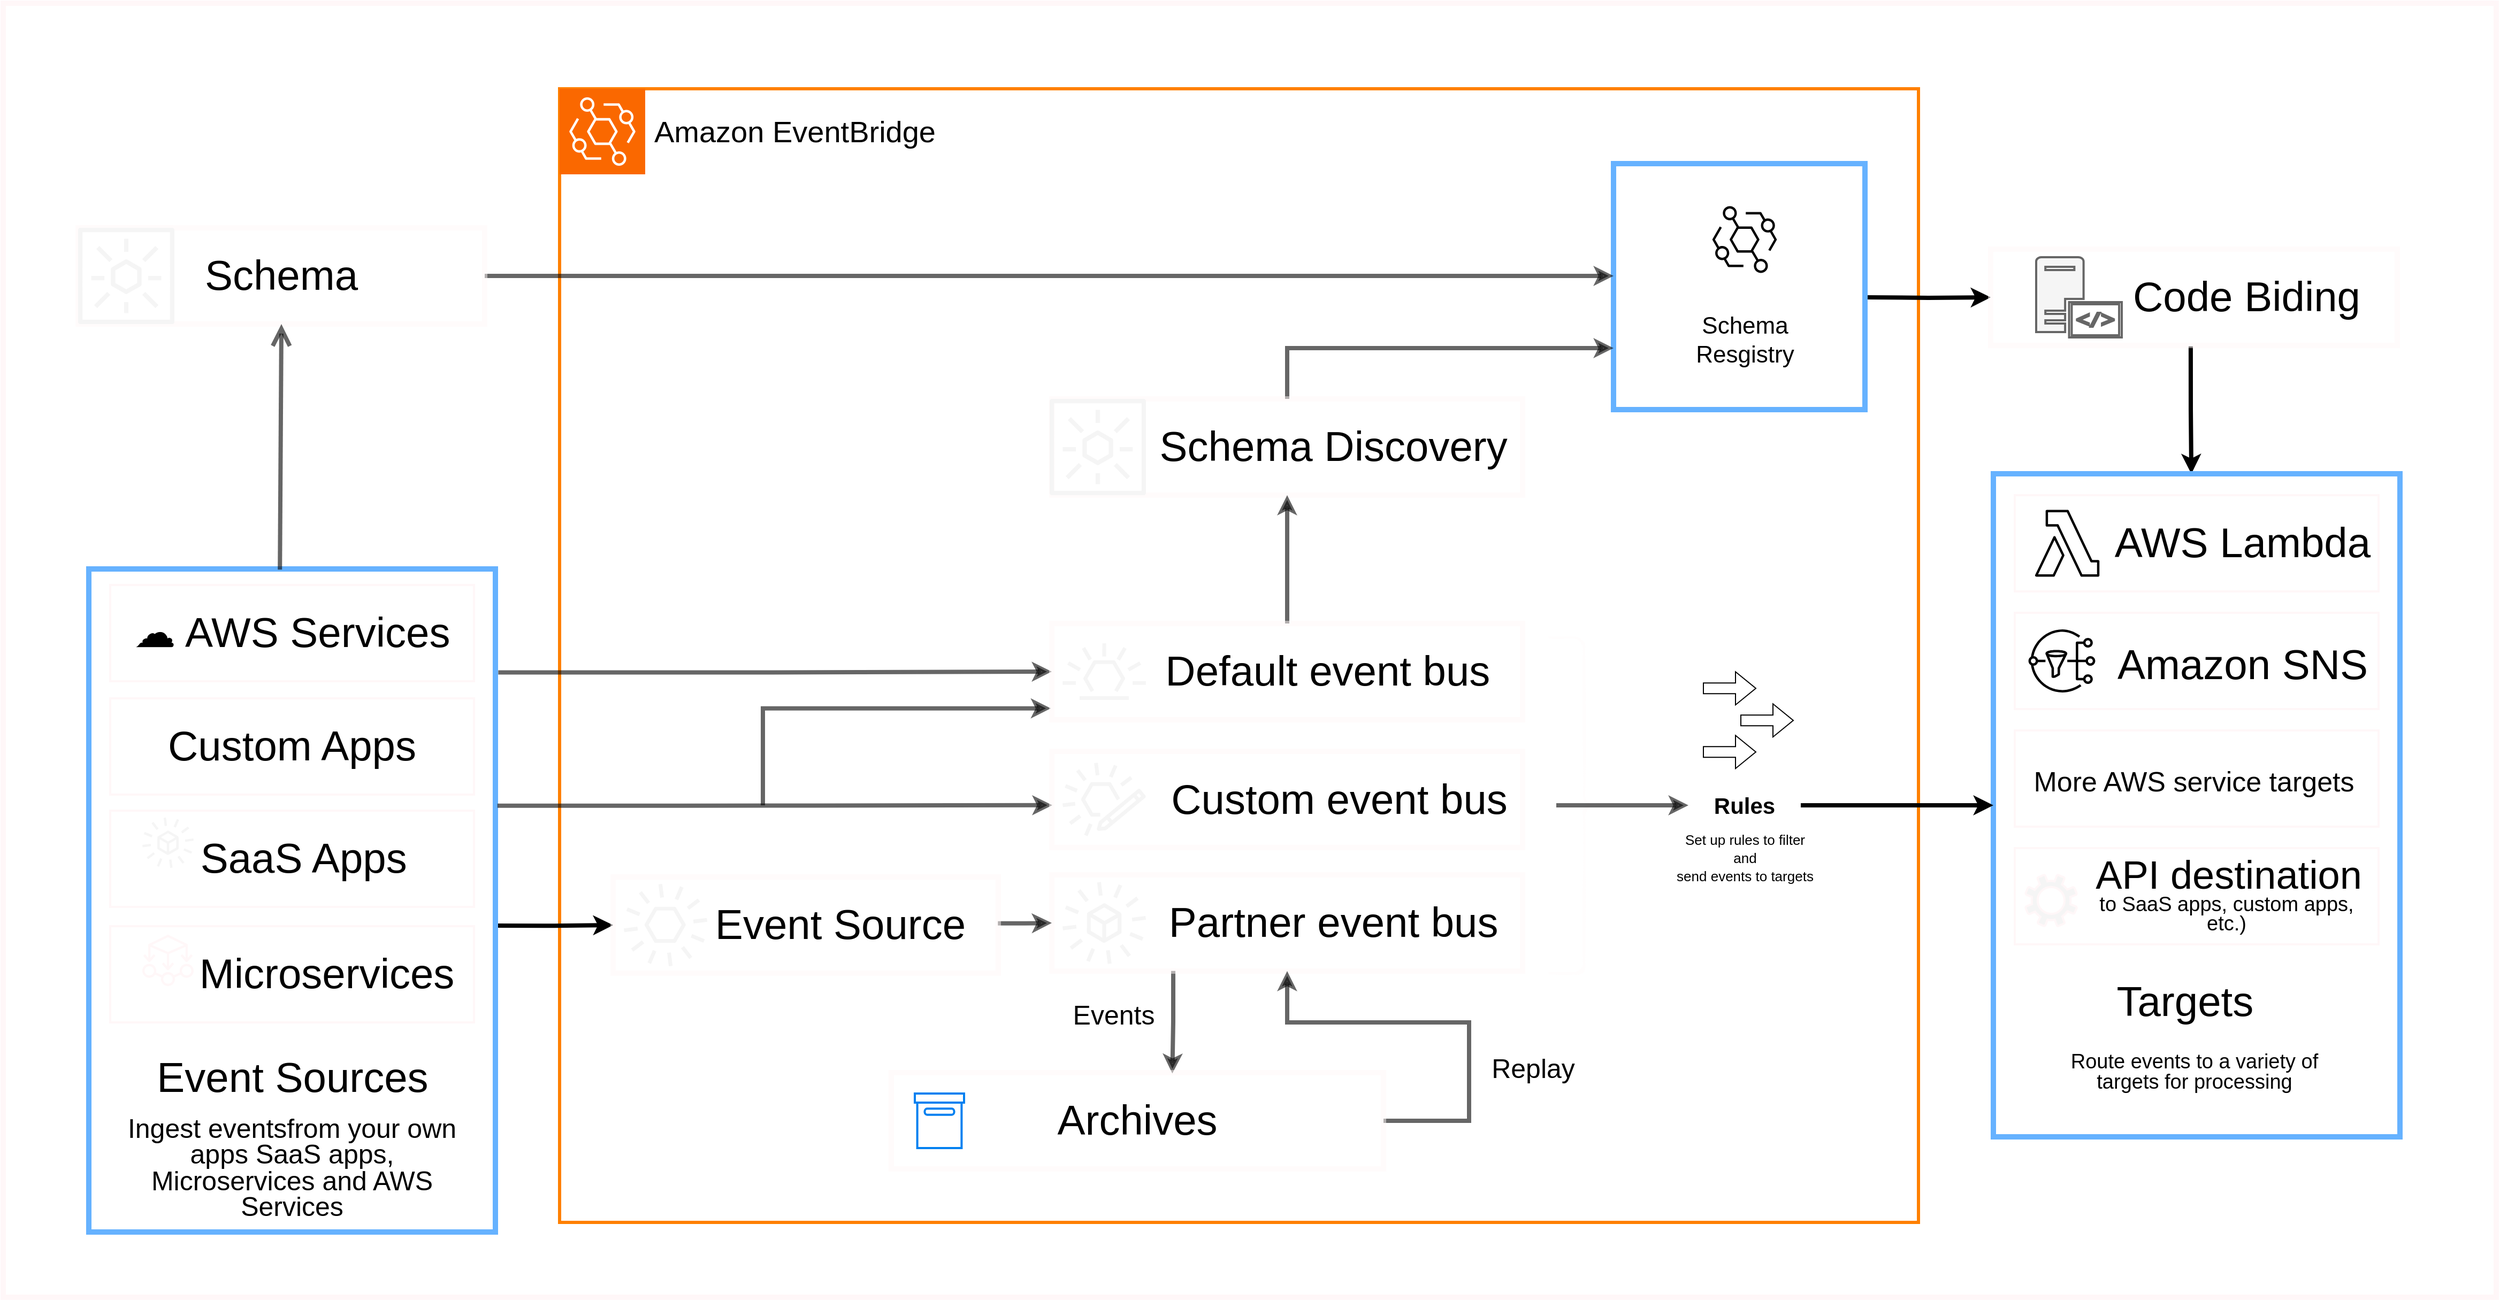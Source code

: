 <mxfile version="20.6.2" type="device"><diagram id="EtIgpPgZLqK6gMBeYmn5" name="Page-1"><mxGraphModel dx="3457" dy="1723" grid="1" gridSize="10" guides="1" tooltips="1" connect="1" arrows="1" fold="1" page="1" pageScale="1" pageWidth="850" pageHeight="1100" math="0" shadow="0"><root><mxCell id="0"/><mxCell id="1" parent="0"/><mxCell id="EgOCtt236kp0vyKL5PJv-17" value="`" style="rounded=0;whiteSpace=wrap;html=1;strokeColor=#FFF7F8;strokeWidth=5;fontSize=22;fillColor=default;" vertex="1" parent="1"><mxGeometry x="-260" y="60" width="2330" height="1210" as="geometry"/></mxCell><mxCell id="EgOCtt236kp0vyKL5PJv-3" value="" style="rounded=0;whiteSpace=wrap;html=1;strokeColor=#FF8000;strokeWidth=3;" vertex="1" parent="1"><mxGeometry x="260" y="140" width="1270" height="1060" as="geometry"/></mxCell><mxCell id="EgOCtt236kp0vyKL5PJv-1" value="" style="sketch=0;points=[[0,0,0],[0.25,0,0],[0.5,0,0],[0.75,0,0],[1,0,0],[0,1,0],[0.25,1,0],[0.5,1,0],[0.75,1,0],[1,1,0],[0,0.25,0],[0,0.5,0],[0,0.75,0],[1,0.25,0],[1,0.5,0],[1,0.75,0]];outlineConnect=0;gradientDirection=north;fillColor=#fa6800;strokeColor=#FFFFFF;dashed=0;verticalLabelPosition=bottom;verticalAlign=top;align=center;html=1;fontSize=12;fontStyle=0;aspect=fixed;shape=mxgraph.aws4.resourceIcon;resIcon=mxgraph.aws4.eventbridge;fontColor=#000000;" vertex="1" parent="1"><mxGeometry x="260" y="140" width="80" height="80" as="geometry"/></mxCell><mxCell id="EgOCtt236kp0vyKL5PJv-4" value="&lt;font style=&quot;font-size: 28px;&quot;&gt;Amazon EventBridge&lt;/font&gt;" style="text;html=1;strokeColor=none;fillColor=none;align=center;verticalAlign=middle;whiteSpace=wrap;rounded=0;strokeWidth=3;" vertex="1" parent="1"><mxGeometry x="340" y="150" width="280" height="60" as="geometry"/></mxCell><mxCell id="EgOCtt236kp0vyKL5PJv-5" value="" style="shape=flexArrow;endArrow=classic;html=1;rounded=0;fontSize=21;" edge="1" parent="1"><mxGeometry width="50" height="50" relative="1" as="geometry"><mxPoint x="1328.5" y="700.63" as="sourcePoint"/><mxPoint x="1378.5" y="700.63" as="targetPoint"/></mxGeometry></mxCell><mxCell id="EgOCtt236kp0vyKL5PJv-6" value="" style="shape=flexArrow;endArrow=classic;html=1;rounded=0;fontSize=21;" edge="1" parent="1"><mxGeometry width="50" height="50" relative="1" as="geometry"><mxPoint x="1363.5" y="730.63" as="sourcePoint"/><mxPoint x="1413.5" y="730.63" as="targetPoint"/></mxGeometry></mxCell><mxCell id="EgOCtt236kp0vyKL5PJv-7" value="" style="shape=flexArrow;endArrow=classic;html=1;rounded=0;fontSize=21;" edge="1" parent="1"><mxGeometry width="50" height="50" relative="1" as="geometry"><mxPoint x="1328.5" y="760.13" as="sourcePoint"/><mxPoint x="1378.5" y="760.13" as="targetPoint"/></mxGeometry></mxCell><mxCell id="EgOCtt236kp0vyKL5PJv-8" value="&lt;b&gt;Rules&lt;/b&gt;" style="text;html=1;strokeColor=none;fillColor=none;align=center;verticalAlign=middle;whiteSpace=wrap;rounded=0;strokeWidth=3;fontSize=21;" vertex="1" parent="1"><mxGeometry x="1315" y="795" width="105" height="30" as="geometry"/></mxCell><mxCell id="EgOCtt236kp0vyKL5PJv-9" value="&lt;p style=&quot;line-height: 130%; font-size: 13px;&quot;&gt;&lt;font style=&quot;font-size: 13px;&quot;&gt;Set up rules to filter and &lt;br&gt;send events to targets&lt;/font&gt;&lt;/p&gt;" style="text;html=1;strokeColor=none;fillColor=none;align=center;verticalAlign=middle;whiteSpace=wrap;rounded=0;strokeWidth=3;fontSize=21;" vertex="1" parent="1"><mxGeometry x="1302.5" y="845" width="130" height="30" as="geometry"/></mxCell><mxCell id="EgOCtt236kp0vyKL5PJv-114" style="edgeStyle=orthogonalEdgeStyle;rounded=0;orthogonalLoop=1;jettySize=auto;html=1;entryX=0;entryY=0.5;entryDx=0;entryDy=0;strokeWidth=4;fontSize=28;" edge="1" parent="1" target="EgOCtt236kp0vyKL5PJv-52"><mxGeometry relative="1" as="geometry"><mxPoint x="1480" y="335" as="sourcePoint"/></mxGeometry></mxCell><mxCell id="EgOCtt236kp0vyKL5PJv-10" value="" style="rounded=0;whiteSpace=wrap;html=1;strokeColor=#66B2FF;strokeWidth=5;fontSize=7;fillColor=none;" vertex="1" parent="1"><mxGeometry x="1245" y="210" width="235" height="230" as="geometry"/></mxCell><mxCell id="EgOCtt236kp0vyKL5PJv-14" value="" style="sketch=0;points=[[0,0,0],[0.25,0,0],[0.5,0,0],[0.75,0,0],[1,0,0],[0,1,0],[0.25,1,0],[0.5,1,0],[0.75,1,0],[1,1,0],[0,0.25,0],[0,0.5,0],[0,0.75,0],[1,0.25,0],[1,0.5,0],[1,0.75,0]];outlineConnect=0;gradientDirection=north;fillColor=none;dashed=0;verticalLabelPosition=bottom;verticalAlign=top;align=center;html=1;fontSize=12;fontStyle=0;aspect=fixed;shape=mxgraph.aws4.resourceIcon;resIcon=mxgraph.aws4.eventbridge;strokeWidth=5;" vertex="1" parent="1"><mxGeometry x="1328.5" y="242" width="78" height="78" as="geometry"/></mxCell><mxCell id="EgOCtt236kp0vyKL5PJv-15" value="Schema Resgistry&lt;br&gt;" style="text;html=1;strokeColor=none;fillColor=none;align=center;verticalAlign=middle;whiteSpace=wrap;rounded=0;strokeWidth=5;fontSize=22;" vertex="1" parent="1"><mxGeometry x="1292.5" y="360" width="150" height="30" as="geometry"/></mxCell><mxCell id="EgOCtt236kp0vyKL5PJv-34" style="edgeStyle=orthogonalEdgeStyle;rounded=0;orthogonalLoop=1;jettySize=auto;html=1;fontSize=39;strokeWidth=4;exitX=1;exitY=0.5;exitDx=0;exitDy=0;opacity=60;" edge="1" parent="1" source="EgOCtt236kp0vyKL5PJv-16" target="EgOCtt236kp0vyKL5PJv-10"><mxGeometry relative="1" as="geometry"><Array as="points"><mxPoint x="240" y="315"/><mxPoint x="240" y="315"/></Array></mxGeometry></mxCell><mxCell id="EgOCtt236kp0vyKL5PJv-16" value="&lt;font style=&quot;font-size: 39px;&quot;&gt;Schema&lt;/font&gt;" style="rounded=0;whiteSpace=wrap;html=1;strokeColor=#FFF7F8;strokeWidth=5;fontSize=22;fillColor=none;opacity=50;" vertex="1" parent="1"><mxGeometry x="-190" y="270" width="380" height="90" as="geometry"/></mxCell><mxCell id="EgOCtt236kp0vyKL5PJv-113" style="edgeStyle=orthogonalEdgeStyle;rounded=0;orthogonalLoop=1;jettySize=auto;html=1;strokeWidth=4;fontSize=19;exitX=1.003;exitY=0.538;exitDx=0;exitDy=0;exitPerimeter=0;" edge="1" parent="1" source="EgOCtt236kp0vyKL5PJv-19" target="EgOCtt236kp0vyKL5PJv-112"><mxGeometry relative="1" as="geometry"><mxPoint x="210" y="910" as="sourcePoint"/><Array as="points"/></mxGeometry></mxCell><mxCell id="EgOCtt236kp0vyKL5PJv-120" style="edgeStyle=orthogonalEdgeStyle;rounded=0;orthogonalLoop=1;jettySize=auto;html=1;entryX=-0.002;entryY=0.882;entryDx=0;entryDy=0;entryPerimeter=0;strokeWidth=4;fontSize=28;opacity=60;" edge="1" parent="1" target="EgOCtt236kp0vyKL5PJv-39"><mxGeometry relative="1" as="geometry"><mxPoint x="450" y="810" as="sourcePoint"/><Array as="points"><mxPoint x="450" y="719"/></Array></mxGeometry></mxCell><mxCell id="EgOCtt236kp0vyKL5PJv-19" value="" style="rounded=0;whiteSpace=wrap;html=1;strokeColor=#66B2FF;strokeWidth=5;fontSize=7;fillColor=none;" vertex="1" parent="1"><mxGeometry x="-180" y="589" width="380" height="620" as="geometry"/></mxCell><mxCell id="EgOCtt236kp0vyKL5PJv-118" style="edgeStyle=orthogonalEdgeStyle;rounded=0;orthogonalLoop=1;jettySize=auto;html=1;exitX=1.007;exitY=0.156;exitDx=0;exitDy=0;strokeWidth=4;fontSize=28;exitPerimeter=0;entryX=0;entryY=0.5;entryDx=0;entryDy=0;opacity=60;" edge="1" parent="1" source="EgOCtt236kp0vyKL5PJv-19" target="EgOCtt236kp0vyKL5PJv-39"><mxGeometry relative="1" as="geometry"/></mxCell><mxCell id="EgOCtt236kp0vyKL5PJv-20" value="&lt;font style=&quot;font-size: 39px;&quot;&gt;☁ AWS Services&lt;/font&gt;" style="rounded=0;whiteSpace=wrap;html=1;strokeColor=#FFF7F8;strokeWidth=2;fontSize=22;fillColor=default;" vertex="1" parent="1"><mxGeometry x="-160" y="604" width="340" height="90" as="geometry"/></mxCell><mxCell id="EgOCtt236kp0vyKL5PJv-117" style="edgeStyle=orthogonalEdgeStyle;rounded=0;orthogonalLoop=1;jettySize=auto;html=1;entryX=0.001;entryY=0.56;entryDx=0;entryDy=0;strokeWidth=4;fontSize=28;entryPerimeter=0;exitX=1.005;exitY=0.357;exitDx=0;exitDy=0;exitPerimeter=0;opacity=60;" edge="1" parent="1" source="EgOCtt236kp0vyKL5PJv-19" target="EgOCtt236kp0vyKL5PJv-42"><mxGeometry relative="1" as="geometry"><mxPoint x="210" y="810" as="sourcePoint"/><Array as="points"/></mxGeometry></mxCell><mxCell id="EgOCtt236kp0vyKL5PJv-21" value="&lt;span style=&quot;font-size: 39px;&quot;&gt;Custom Apps&lt;/span&gt;" style="rounded=0;whiteSpace=wrap;html=1;strokeColor=#FFF7F8;strokeWidth=2;fontSize=22;fillColor=default;" vertex="1" parent="1"><mxGeometry x="-160" y="710" width="340" height="90" as="geometry"/></mxCell><mxCell id="EgOCtt236kp0vyKL5PJv-22" value="&lt;span style=&quot;font-size: 39px;&quot;&gt;&amp;nbsp; SaaS Apps&lt;/span&gt;" style="rounded=0;whiteSpace=wrap;html=1;strokeColor=#FFF7F8;strokeWidth=2;fontSize=22;fillColor=default;" vertex="1" parent="1"><mxGeometry x="-160" y="815" width="340" height="90" as="geometry"/></mxCell><mxCell id="EgOCtt236kp0vyKL5PJv-23" value="&lt;span style=&quot;font-size: 39px;&quot;&gt;&amp;nbsp; &amp;nbsp; &amp;nbsp; Microservices&lt;br&gt;&lt;/span&gt;" style="rounded=0;whiteSpace=wrap;html=1;strokeColor=#FFF7F8;strokeWidth=2;fontSize=22;fillColor=default;" vertex="1" parent="1"><mxGeometry x="-160" y="923" width="340" height="90" as="geometry"/></mxCell><mxCell id="EgOCtt236kp0vyKL5PJv-26" value="" style="sketch=0;outlineConnect=0;fontColor=#232F3E;gradientColor=none;fillColor=#FFF7F8;strokeColor=none;dashed=0;verticalLabelPosition=bottom;verticalAlign=top;align=center;html=1;fontSize=12;fontStyle=0;aspect=fixed;pointerEvents=1;shape=mxgraph.aws4.ec2_aws_microservice_extractor_for_net;strokeWidth=2;" vertex="1" parent="1"><mxGeometry x="-130" y="931" width="48" height="48" as="geometry"/></mxCell><mxCell id="EgOCtt236kp0vyKL5PJv-28" value="" style="sketch=0;outlineConnect=0;fontColor=#333333;fillColor=#f5f5f5;strokeColor=#666666;dashed=0;verticalLabelPosition=bottom;verticalAlign=top;align=center;html=1;fontSize=12;fontStyle=0;aspect=fixed;pointerEvents=1;shape=mxgraph.aws4.eventbridge_saas_partner_event_bus_resource;strokeWidth=2;" vertex="1" parent="1"><mxGeometry x="-130" y="821" width="48" height="48" as="geometry"/></mxCell><mxCell id="EgOCtt236kp0vyKL5PJv-30" value="Event Sources" style="text;html=1;strokeColor=none;fillColor=none;align=center;verticalAlign=middle;whiteSpace=wrap;rounded=0;strokeWidth=2;fontSize=39;" vertex="1" parent="1"><mxGeometry x="-152.5" y="1049.5" width="325" height="30" as="geometry"/></mxCell><mxCell id="EgOCtt236kp0vyKL5PJv-31" value="&lt;p style=&quot;line-height: 50%;&quot;&gt;&lt;font style=&quot;font-size: 25px;&quot;&gt;Ingest eventsfrom your own apps SaaS apps, Microservices and AWS Services&lt;/font&gt;&lt;/p&gt;" style="text;html=1;strokeColor=none;fillColor=none;align=center;verticalAlign=middle;whiteSpace=wrap;rounded=0;strokeWidth=2;fontSize=39;" vertex="1" parent="1"><mxGeometry x="-155" y="1130.5" width="330" height="30" as="geometry"/></mxCell><mxCell id="EgOCtt236kp0vyKL5PJv-32" value="" style="sketch=0;outlineConnect=0;fontColor=#333333;fillColor=#f5f5f5;strokeColor=none;dashed=0;verticalLabelPosition=bottom;verticalAlign=top;align=center;html=1;fontSize=12;fontStyle=0;aspect=fixed;pointerEvents=1;shape=mxgraph.aws4.eventbridge_schema;strokeWidth=2;" vertex="1" parent="1"><mxGeometry x="-190" y="270" width="90" height="90" as="geometry"/></mxCell><mxCell id="EgOCtt236kp0vyKL5PJv-33" value="" style="endArrow=open;endFill=1;endSize=12;html=1;rounded=0;fontSize=39;exitX=0.47;exitY=0.001;exitDx=0;exitDy=0;entryX=0.5;entryY=1;entryDx=0;entryDy=0;strokeWidth=4;exitPerimeter=0;opacity=60;" edge="1" parent="1" source="EgOCtt236kp0vyKL5PJv-19" target="EgOCtt236kp0vyKL5PJv-16"><mxGeometry width="160" relative="1" as="geometry"><mxPoint x="-30" y="450" as="sourcePoint"/><mxPoint x="10" y="450" as="targetPoint"/></mxGeometry></mxCell><mxCell id="EgOCtt236kp0vyKL5PJv-90" style="edgeStyle=orthogonalEdgeStyle;rounded=0;orthogonalLoop=1;jettySize=auto;html=1;exitX=0.5;exitY=0;exitDx=0;exitDy=0;entryX=0;entryY=0.75;entryDx=0;entryDy=0;strokeWidth=4;fontSize=19;opacity=60;" edge="1" parent="1" source="EgOCtt236kp0vyKL5PJv-37" target="EgOCtt236kp0vyKL5PJv-10"><mxGeometry relative="1" as="geometry"/></mxCell><mxCell id="EgOCtt236kp0vyKL5PJv-37" value="&lt;font style=&quot;font-size: 39px;&quot;&gt;&amp;nbsp; &amp;nbsp; &amp;nbsp; &amp;nbsp;&lt;span style=&quot;white-space: pre;&quot;&gt;&#9;&lt;/span&gt;Schema Discovery&lt;/font&gt;" style="rounded=0;whiteSpace=wrap;html=1;strokeColor=#FFF7F8;strokeWidth=5;fontSize=22;fillColor=none;opacity=50;" vertex="1" parent="1"><mxGeometry x="720" y="430" width="440" height="90" as="geometry"/></mxCell><mxCell id="EgOCtt236kp0vyKL5PJv-91" style="edgeStyle=orthogonalEdgeStyle;rounded=0;orthogonalLoop=1;jettySize=auto;html=1;entryX=0.5;entryY=1;entryDx=0;entryDy=0;strokeWidth=4;fontSize=19;opacity=60;" edge="1" parent="1" source="EgOCtt236kp0vyKL5PJv-39" target="EgOCtt236kp0vyKL5PJv-37"><mxGeometry relative="1" as="geometry"><mxPoint x="780" y="650" as="sourcePoint"/></mxGeometry></mxCell><mxCell id="EgOCtt236kp0vyKL5PJv-39" value="&lt;span style=&quot;font-size: 39px;&quot;&gt;&amp;nbsp; &amp;nbsp; &amp;nbsp; &amp;nbsp;Default event bus&lt;/span&gt;" style="rounded=0;whiteSpace=wrap;html=1;strokeColor=#FFF7F8;strokeWidth=5;fontSize=22;fillColor=none;opacity=50;" vertex="1" parent="1"><mxGeometry x="720" y="640" width="440" height="90" as="geometry"/></mxCell><mxCell id="EgOCtt236kp0vyKL5PJv-40" value="" style="sketch=0;outlineConnect=0;fontColor=#333333;fillColor=#f5f5f5;strokeColor=#666666;dashed=0;verticalLabelPosition=bottom;verticalAlign=top;align=center;html=1;fontSize=12;fontStyle=0;aspect=fixed;pointerEvents=1;shape=mxgraph.aws4.eventbridge_default_event_bus_resource;strokeWidth=2;" vertex="1" parent="1"><mxGeometry x="730" y="658.5" width="78" height="53" as="geometry"/></mxCell><mxCell id="EgOCtt236kp0vyKL5PJv-41" value="" style="sketch=0;outlineConnect=0;fontColor=#333333;fillColor=#f5f5f5;strokeColor=#666666;dashed=0;verticalLabelPosition=bottom;verticalAlign=top;align=center;html=1;fontSize=12;fontStyle=0;aspect=fixed;pointerEvents=1;shape=mxgraph.aws4.eventbridge_custom_event_bus_resource;strokeWidth=2;" vertex="1" parent="1"><mxGeometry x="730" y="770" width="78" height="69" as="geometry"/></mxCell><mxCell id="EgOCtt236kp0vyKL5PJv-42" value="&lt;span style=&quot;font-size: 39px;&quot;&gt;&amp;nbsp; &amp;nbsp; &amp;nbsp; &amp;nbsp; &amp;nbsp;Custom event bus&lt;/span&gt;" style="rounded=0;whiteSpace=wrap;html=1;strokeColor=#FFF7F8;strokeWidth=5;fontSize=22;fillColor=none;opacity=50;" vertex="1" parent="1"><mxGeometry x="720" y="759.5" width="440" height="90" as="geometry"/></mxCell><mxCell id="EgOCtt236kp0vyKL5PJv-43" value="" style="sketch=0;outlineConnect=0;fontColor=#333333;fillColor=#f5f5f5;strokeColor=#666666;dashed=0;verticalLabelPosition=bottom;verticalAlign=top;align=center;html=1;fontSize=12;fontStyle=0;aspect=fixed;pointerEvents=1;shape=mxgraph.aws4.eventbridge_saas_partner_event_bus_resource;strokeWidth=2;" vertex="1" parent="1"><mxGeometry x="730" y="881" width="78" height="78" as="geometry"/></mxCell><mxCell id="EgOCtt236kp0vyKL5PJv-121" style="edgeStyle=orthogonalEdgeStyle;rounded=0;orthogonalLoop=1;jettySize=auto;html=1;entryX=0.571;entryY=0.009;entryDx=0;entryDy=0;entryPerimeter=0;strokeWidth=4;fontSize=28;opacity=60;exitX=0.258;exitY=0.998;exitDx=0;exitDy=0;exitPerimeter=0;" edge="1" parent="1" source="EgOCtt236kp0vyKL5PJv-45" target="EgOCtt236kp0vyKL5PJv-49"><mxGeometry relative="1" as="geometry"><mxPoint x="833" y="970" as="sourcePoint"/></mxGeometry></mxCell><mxCell id="EgOCtt236kp0vyKL5PJv-45" value="&lt;span style=&quot;font-size: 39px;&quot;&gt;&amp;nbsp; &amp;nbsp; &amp;nbsp; &amp;nbsp; Partner event bus&lt;/span&gt;" style="rounded=0;whiteSpace=wrap;html=1;strokeColor=#FFF7F8;strokeWidth=5;fontSize=22;fillColor=none;opacity=50;" vertex="1" parent="1"><mxGeometry x="720" y="875" width="440" height="90" as="geometry"/></mxCell><mxCell id="EgOCtt236kp0vyKL5PJv-46" value="" style="html=1;verticalLabelPosition=bottom;align=center;labelBackgroundColor=#ffffff;verticalAlign=top;strokeWidth=2;strokeColor=#0080F0;shadow=0;dashed=0;shape=mxgraph.ios7.icons.box;fontSize=39;fillColor=default;" vertex="1" parent="1"><mxGeometry x="592" y="1079.5" width="46" height="51" as="geometry"/></mxCell><mxCell id="EgOCtt236kp0vyKL5PJv-47" value="" style="sketch=0;outlineConnect=0;fontColor=#333333;fillColor=#f5f5f5;strokeColor=none;dashed=0;verticalLabelPosition=bottom;verticalAlign=top;align=center;html=1;fontSize=12;fontStyle=0;aspect=fixed;pointerEvents=1;shape=mxgraph.aws4.eventbridge_schema;strokeWidth=2;" vertex="1" parent="1"><mxGeometry x="718" y="430" width="90" height="90" as="geometry"/></mxCell><mxCell id="EgOCtt236kp0vyKL5PJv-122" style="edgeStyle=orthogonalEdgeStyle;rounded=0;orthogonalLoop=1;jettySize=auto;html=1;exitX=1;exitY=0.5;exitDx=0;exitDy=0;strokeWidth=4;fontSize=28;opacity=60;" edge="1" parent="1" source="EgOCtt236kp0vyKL5PJv-49" target="EgOCtt236kp0vyKL5PJv-45"><mxGeometry relative="1" as="geometry"><Array as="points"><mxPoint x="1110" y="1105"/><mxPoint x="1110" y="1013"/><mxPoint x="940" y="1013"/></Array></mxGeometry></mxCell><mxCell id="EgOCtt236kp0vyKL5PJv-49" value="&lt;span style=&quot;font-size: 39px;&quot;&gt;Archives&lt;/span&gt;" style="rounded=0;whiteSpace=wrap;html=1;strokeColor=#FFF7F8;strokeWidth=5;fontSize=22;fillColor=none;opacity=50;" vertex="1" parent="1"><mxGeometry x="570" y="1060" width="460" height="90" as="geometry"/></mxCell><mxCell id="EgOCtt236kp0vyKL5PJv-51" value="" style="sketch=0;pointerEvents=1;shadow=0;dashed=0;html=1;strokeColor=#666666;fillColor=#f5f5f5;labelPosition=center;verticalLabelPosition=bottom;verticalAlign=top;outlineConnect=0;align=center;shape=mxgraph.office.servers.server_side_code;strokeWidth=2;fontSize=39;fontColor=#333333;" vertex="1" parent="1"><mxGeometry x="1640" y="297.5" width="80" height="75" as="geometry"/></mxCell><mxCell id="EgOCtt236kp0vyKL5PJv-115" style="edgeStyle=orthogonalEdgeStyle;rounded=0;orthogonalLoop=1;jettySize=auto;html=1;exitX=0.492;exitY=1.01;exitDx=0;exitDy=0;entryX=0.487;entryY=0;entryDx=0;entryDy=0;strokeWidth=4;fontSize=28;exitPerimeter=0;entryPerimeter=0;" edge="1" parent="1" source="EgOCtt236kp0vyKL5PJv-52" target="EgOCtt236kp0vyKL5PJv-55"><mxGeometry relative="1" as="geometry"/></mxCell><mxCell id="EgOCtt236kp0vyKL5PJv-52" value="&lt;span style=&quot;font-size: 39px;&quot;&gt;&amp;nbsp; &amp;nbsp; &amp;nbsp; &amp;nbsp; &amp;nbsp;Code Biding&lt;/span&gt;" style="rounded=0;whiteSpace=wrap;html=1;strokeColor=#FFF7F8;strokeWidth=5;fontSize=22;fillColor=none;opacity=50;" vertex="1" parent="1"><mxGeometry x="1597.5" y="290" width="380" height="90" as="geometry"/></mxCell><mxCell id="EgOCtt236kp0vyKL5PJv-55" value="" style="rounded=0;whiteSpace=wrap;html=1;strokeColor=#66B2FF;strokeWidth=5;fontSize=7;fillColor=none;" vertex="1" parent="1"><mxGeometry x="1600" y="500" width="380" height="620" as="geometry"/></mxCell><mxCell id="EgOCtt236kp0vyKL5PJv-56" value="" style="rounded=0;whiteSpace=wrap;html=1;strokeColor=#FFF7F8;strokeWidth=2;fontSize=22;fillColor=default;" vertex="1" parent="1"><mxGeometry x="1620" y="520" width="340" height="90" as="geometry"/></mxCell><mxCell id="EgOCtt236kp0vyKL5PJv-57" value="" style="rounded=0;whiteSpace=wrap;html=1;strokeColor=#FFF7F8;strokeWidth=2;fontSize=22;fillColor=default;" vertex="1" parent="1"><mxGeometry x="1620" y="630" width="340" height="90" as="geometry"/></mxCell><mxCell id="EgOCtt236kp0vyKL5PJv-58" value="" style="sketch=0;outlineConnect=0;fontColor=#333333;fillColor=#f5f5f5;strokeColor=#666666;dashed=0;verticalLabelPosition=bottom;verticalAlign=top;align=center;html=1;fontSize=12;fontStyle=0;aspect=fixed;pointerEvents=1;shape=mxgraph.aws4.eventbridge_saas_partner_event_bus_resource;strokeWidth=2;" vertex="1" parent="1"><mxGeometry x="1640" y="761" width="48" height="48" as="geometry"/></mxCell><mxCell id="EgOCtt236kp0vyKL5PJv-59" value="" style="rounded=0;whiteSpace=wrap;html=1;strokeColor=#FFF7F8;strokeWidth=2;fontSize=22;fillColor=default;" vertex="1" parent="1"><mxGeometry x="1620" y="740" width="340" height="90" as="geometry"/></mxCell><mxCell id="EgOCtt236kp0vyKL5PJv-60" value="" style="rounded=0;whiteSpace=wrap;html=1;strokeColor=#FFF7F8;strokeWidth=2;fontSize=22;fillColor=default;" vertex="1" parent="1"><mxGeometry x="1620" y="850" width="340" height="90" as="geometry"/></mxCell><mxCell id="EgOCtt236kp0vyKL5PJv-61" value="" style="sketch=0;points=[[0,0,0],[0.25,0,0],[0.5,0,0],[0.75,0,0],[1,0,0],[0,1,0],[0.25,1,0],[0.5,1,0],[0.75,1,0],[1,1,0],[0,0.25,0],[0,0.5,0],[0,0.75,0],[1,0.25,0],[1,0.5,0],[1,0.75,0]];outlineConnect=0;gradientDirection=north;dashed=0;verticalLabelPosition=bottom;verticalAlign=top;align=center;html=1;fontSize=12;fontStyle=0;aspect=fixed;shape=mxgraph.aws4.resourceIcon;resIcon=mxgraph.aws4.lambda;strokeWidth=2;" vertex="1" parent="1"><mxGeometry x="1630" y="526" width="78" height="78" as="geometry"/></mxCell><mxCell id="EgOCtt236kp0vyKL5PJv-66" value="AWS Lambda" style="text;html=1;strokeColor=none;fillColor=none;align=center;verticalAlign=middle;whiteSpace=wrap;rounded=0;strokeWidth=2;fontSize=39;" vertex="1" parent="1"><mxGeometry x="1708" y="544.5" width="250" height="41" as="geometry"/></mxCell><mxCell id="EgOCtt236kp0vyKL5PJv-67" value="" style="sketch=0;points=[[0,0,0],[0.25,0,0],[0.5,0,0],[0.75,0,0],[1,0,0],[0,1,0],[0.25,1,0],[0.5,1,0],[0.75,1,0],[1,1,0],[0,0.25,0],[0,0.5,0],[0,0.75,0],[1,0.25,0],[1,0.5,0],[1,0.75,0]];outlineConnect=0;gradientDirection=north;dashed=0;verticalLabelPosition=bottom;verticalAlign=top;align=center;html=1;fontSize=12;fontStyle=0;aspect=fixed;shape=mxgraph.aws4.resourceIcon;resIcon=mxgraph.aws4.sns;strokeWidth=2;" vertex="1" parent="1"><mxGeometry x="1625" y="636" width="78" height="78" as="geometry"/></mxCell><mxCell id="EgOCtt236kp0vyKL5PJv-69" value="&amp;nbsp; &amp;nbsp; &amp;nbsp; &amp;nbsp; &amp;nbsp; Amazon SNS" style="text;html=1;strokeColor=none;fillColor=none;align=center;verticalAlign=middle;whiteSpace=wrap;rounded=0;strokeWidth=2;fontSize=39;" vertex="1" parent="1"><mxGeometry x="1713" y="640" width="240" height="30" as="geometry"/></mxCell><mxCell id="EgOCtt236kp0vyKL5PJv-70" value="&lt;font style=&quot;font-size: 26px;&quot;&gt;More AWS service targets&lt;/font&gt;" style="text;html=1;strokeColor=none;fillColor=none;align=center;verticalAlign=middle;whiteSpace=wrap;rounded=0;sketch=1;strokeWidth=2;fontSize=30;" vertex="1" parent="1"><mxGeometry x="1625" y="771" width="325" height="29" as="geometry"/></mxCell><mxCell id="EgOCtt236kp0vyKL5PJv-71" value="" style="sketch=0;pointerEvents=1;shadow=0;dashed=0;html=1;strokeColor=#FFF7F8;fillColor=#f5f5f5;labelPosition=center;verticalLabelPosition=bottom;verticalAlign=top;outlineConnect=0;align=center;shape=mxgraph.office.concepts.settings;strokeWidth=2;fontSize=26;fontColor=#333333;" vertex="1" parent="1"><mxGeometry x="1630" y="875" width="48" height="48" as="geometry"/></mxCell><mxCell id="EgOCtt236kp0vyKL5PJv-72" value="&lt;p style=&quot;line-height: 30%;&quot;&gt;&lt;font style=&quot;font-size: 19px;&quot;&gt;to SaaS apps, custom apps, etc.)&lt;/font&gt;&lt;/p&gt;" style="text;html=1;strokeColor=none;fillColor=none;align=center;verticalAlign=middle;whiteSpace=wrap;rounded=0;sketch=1;strokeWidth=2;fontSize=37;" vertex="1" parent="1"><mxGeometry x="1678" y="893" width="280" height="30" as="geometry"/></mxCell><mxCell id="EgOCtt236kp0vyKL5PJv-73" style="edgeStyle=orthogonalEdgeStyle;rounded=0;orthogonalLoop=1;jettySize=auto;html=1;exitX=0.5;exitY=1;exitDx=0;exitDy=0;strokeWidth=4;fontSize=19;" edge="1" parent="1" source="EgOCtt236kp0vyKL5PJv-72" target="EgOCtt236kp0vyKL5PJv-72"><mxGeometry relative="1" as="geometry"/></mxCell><mxCell id="EgOCtt236kp0vyKL5PJv-74" value="&lt;span style=&quot;font-size: 39px;&quot;&gt;&amp;nbsp; &amp;nbsp; &amp;nbsp;&amp;nbsp;&lt;/span&gt;&lt;font style=&quot;font-size: 37px;&quot;&gt;API destination&lt;/font&gt;" style="text;html=1;strokeColor=none;fillColor=none;align=center;verticalAlign=middle;whiteSpace=wrap;rounded=0;sketch=1;strokeWidth=2;fontSize=19;" vertex="1" parent="1"><mxGeometry x="1615" y="860" width="345" height="30" as="geometry"/></mxCell><mxCell id="EgOCtt236kp0vyKL5PJv-77" value="Targets&amp;nbsp;&amp;nbsp;" style="text;html=1;strokeColor=none;fillColor=none;align=center;verticalAlign=middle;whiteSpace=wrap;rounded=0;sketch=1;strokeWidth=2;fontSize=39;" vertex="1" parent="1"><mxGeometry x="1760" y="979" width="60" height="30" as="geometry"/></mxCell><mxCell id="EgOCtt236kp0vyKL5PJv-78" value="&lt;p style=&quot;line-height: 30%;&quot;&gt;&lt;span style=&quot;font-size: 19px;&quot;&gt;Route events to a variety of targets for processing&lt;/span&gt;&lt;/p&gt;" style="text;html=1;strokeColor=none;fillColor=none;align=center;verticalAlign=middle;whiteSpace=wrap;rounded=0;sketch=1;strokeWidth=2;fontSize=39;" vertex="1" parent="1"><mxGeometry x="1652.5" y="1040" width="270" height="30" as="geometry"/></mxCell><mxCell id="EgOCtt236kp0vyKL5PJv-79" value="" style="endArrow=classic;html=1;rounded=0;strokeWidth=4;fontSize=19;entryX=0;entryY=0.5;entryDx=0;entryDy=0;exitX=1;exitY=0.5;exitDx=0;exitDy=0;" edge="1" parent="1" source="EgOCtt236kp0vyKL5PJv-8" target="EgOCtt236kp0vyKL5PJv-55"><mxGeometry width="50" height="50" relative="1" as="geometry"><mxPoint x="1350" y="800" as="sourcePoint"/><mxPoint x="1400" y="750" as="targetPoint"/></mxGeometry></mxCell><mxCell id="EgOCtt236kp0vyKL5PJv-81" value="" style="shape=curlyBracket;whiteSpace=wrap;html=1;rounded=1;flipH=1;labelPosition=right;verticalLabelPosition=middle;align=left;verticalAlign=middle;sketch=1;strokeColor=#FFF7F8;strokeWidth=2;fontSize=19;fillColor=#FFF7F8;gradientColor=#FFF7F8;opacity=30;" vertex="1" parent="1"><mxGeometry x="1185" y="653" width="65" height="314" as="geometry"/></mxCell><mxCell id="EgOCtt236kp0vyKL5PJv-85" value="" style="endArrow=classic;html=1;rounded=0;strokeWidth=4;fontSize=19;exitX=0.9;exitY=0.5;exitDx=0;exitDy=0;exitPerimeter=0;opacity=60;" edge="1" parent="1" source="EgOCtt236kp0vyKL5PJv-81" target="EgOCtt236kp0vyKL5PJv-8"><mxGeometry width="50" height="50" relative="1" as="geometry"><mxPoint x="1160" y="830" as="sourcePoint"/><mxPoint x="1210" y="780" as="targetPoint"/></mxGeometry></mxCell><mxCell id="EgOCtt236kp0vyKL5PJv-92" value="" style="sketch=0;outlineConnect=0;fontColor=#333333;fillColor=#f5f5f5;strokeColor=#666666;dashed=0;verticalLabelPosition=bottom;verticalAlign=top;align=center;html=1;fontSize=12;fontStyle=0;aspect=fixed;pointerEvents=1;shape=mxgraph.aws4.event;strokeWidth=2;" vertex="1" parent="1"><mxGeometry x="320" y="883" width="78" height="78" as="geometry"/></mxCell><mxCell id="EgOCtt236kp0vyKL5PJv-116" style="edgeStyle=orthogonalEdgeStyle;rounded=0;orthogonalLoop=1;jettySize=auto;html=1;entryX=0;entryY=0.5;entryDx=0;entryDy=0;strokeWidth=4;fontSize=28;exitX=0.999;exitY=0.482;exitDx=0;exitDy=0;exitPerimeter=0;opacity=60;" edge="1" parent="1" source="EgOCtt236kp0vyKL5PJv-112" target="EgOCtt236kp0vyKL5PJv-45"><mxGeometry relative="1" as="geometry"/></mxCell><mxCell id="EgOCtt236kp0vyKL5PJv-112" value="&lt;span style=&quot;font-size: 39px;&quot;&gt;&amp;nbsp; &amp;nbsp; &amp;nbsp; Event Source&lt;/span&gt;" style="rounded=0;whiteSpace=wrap;html=1;strokeColor=#FFF7F8;strokeWidth=5;fontSize=22;fillColor=none;opacity=50;" vertex="1" parent="1"><mxGeometry x="310" y="877" width="360" height="90" as="geometry"/></mxCell><mxCell id="EgOCtt236kp0vyKL5PJv-123" value="&lt;font style=&quot;font-size: 25px;&quot;&gt;Events&lt;/font&gt;" style="text;html=1;strokeColor=none;fillColor=none;align=center;verticalAlign=middle;whiteSpace=wrap;rounded=0;sketch=1;strokeWidth=2;fontSize=28;opacity=60;" vertex="1" parent="1"><mxGeometry x="748" y="990" width="60" height="30" as="geometry"/></mxCell><mxCell id="EgOCtt236kp0vyKL5PJv-125" value="&lt;font style=&quot;font-size: 25px;&quot;&gt;Replay&lt;/font&gt;" style="text;html=1;strokeColor=none;fillColor=none;align=center;verticalAlign=middle;whiteSpace=wrap;rounded=0;sketch=1;strokeWidth=2;fontSize=28;opacity=60;" vertex="1" parent="1"><mxGeometry x="1140" y="1040" width="60" height="30" as="geometry"/></mxCell></root></mxGraphModel></diagram></mxfile>